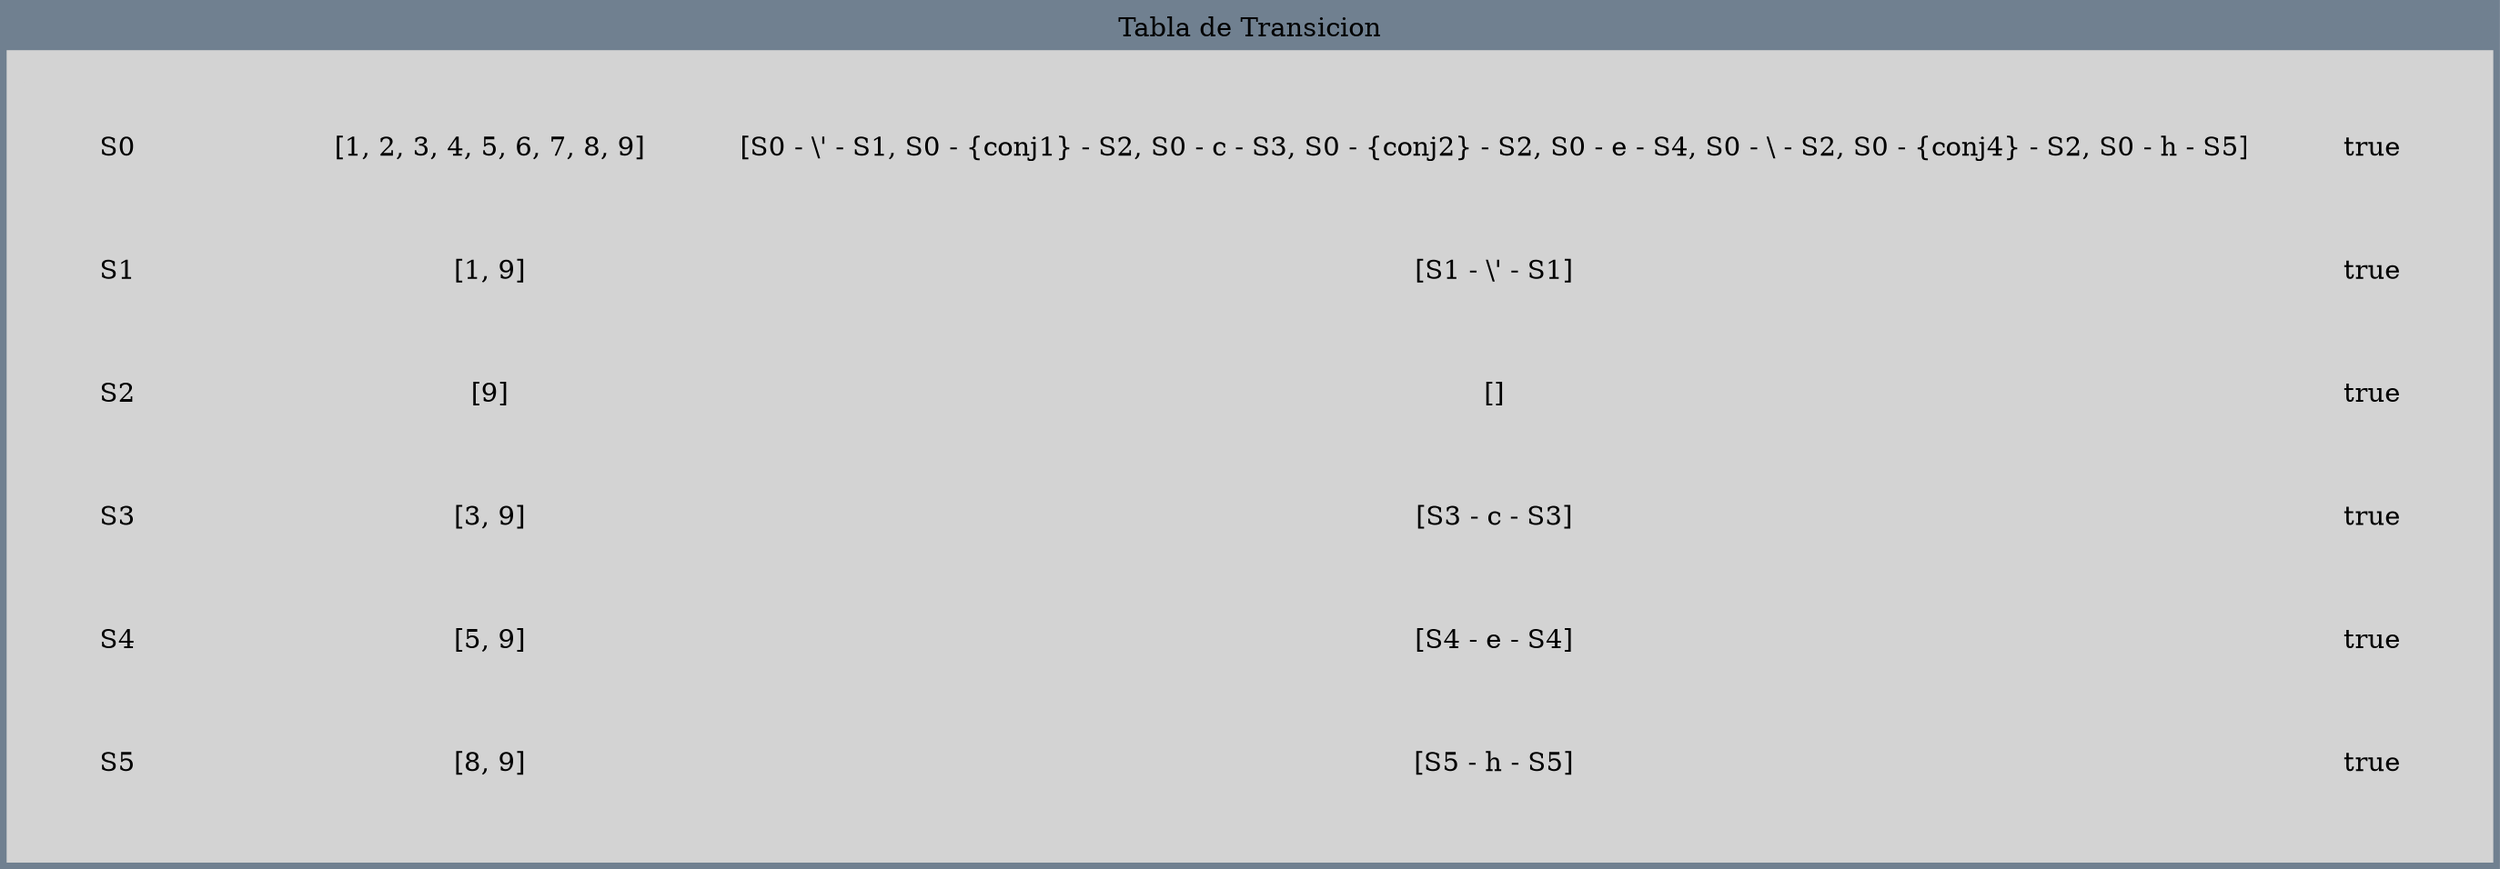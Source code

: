 digraph G {
bgcolor="slategrey" label="Tabla de Transicion" layout=dot 
labelloc = "t" edge [weigth=1000  color=darkgreen  arrowtail="open" arrowhead="open"]
node[shape=box, style="filled", color=lightgrey];
a0 [label=<
<TABLE border="10" cellspacing="10" cellpadding="10" style="rounded"><TR><TD>S0</TD>
  <TD> </TD>
  <TD>[1, 2, 3, 4, 5, 6, 7, 8, 9]</TD>
  <TD>[S0 - \' - S1, S0 - {conj1} - S2, S0 - c - S3, S0 - {conj2} - S2, S0 - e - S4, S0 - \ - S2, S0 - {conj4} - S2, S0 - h - S5]</TD>
  <TD>true</TD>
  </TR><TR><TD>S1</TD>
  <TD> </TD>
  <TD>[1, 9]</TD>
  <TD>[S1 - \' - S1]</TD>
  <TD>true</TD>
  </TR><TR><TD>S2</TD>
  <TD> </TD>
  <TD>[9]</TD>
  <TD>[]</TD>
  <TD>true</TD>
  </TR><TR><TD>S3</TD>
  <TD> </TD>
  <TD>[3, 9]</TD>
  <TD>[S3 - c - S3]</TD>
  <TD>true</TD>
  </TR><TR><TD>S4</TD>
  <TD> </TD>
  <TD>[5, 9]</TD>
  <TD>[S4 - e - S4]</TD>
  <TD>true</TD>
  </TR><TR><TD>S5</TD>
  <TD> </TD>
  <TD>[8, 9]</TD>
  <TD>[S5 - h - S5]</TD>
  <TD>true</TD>
  </TR></TABLE>>];}
